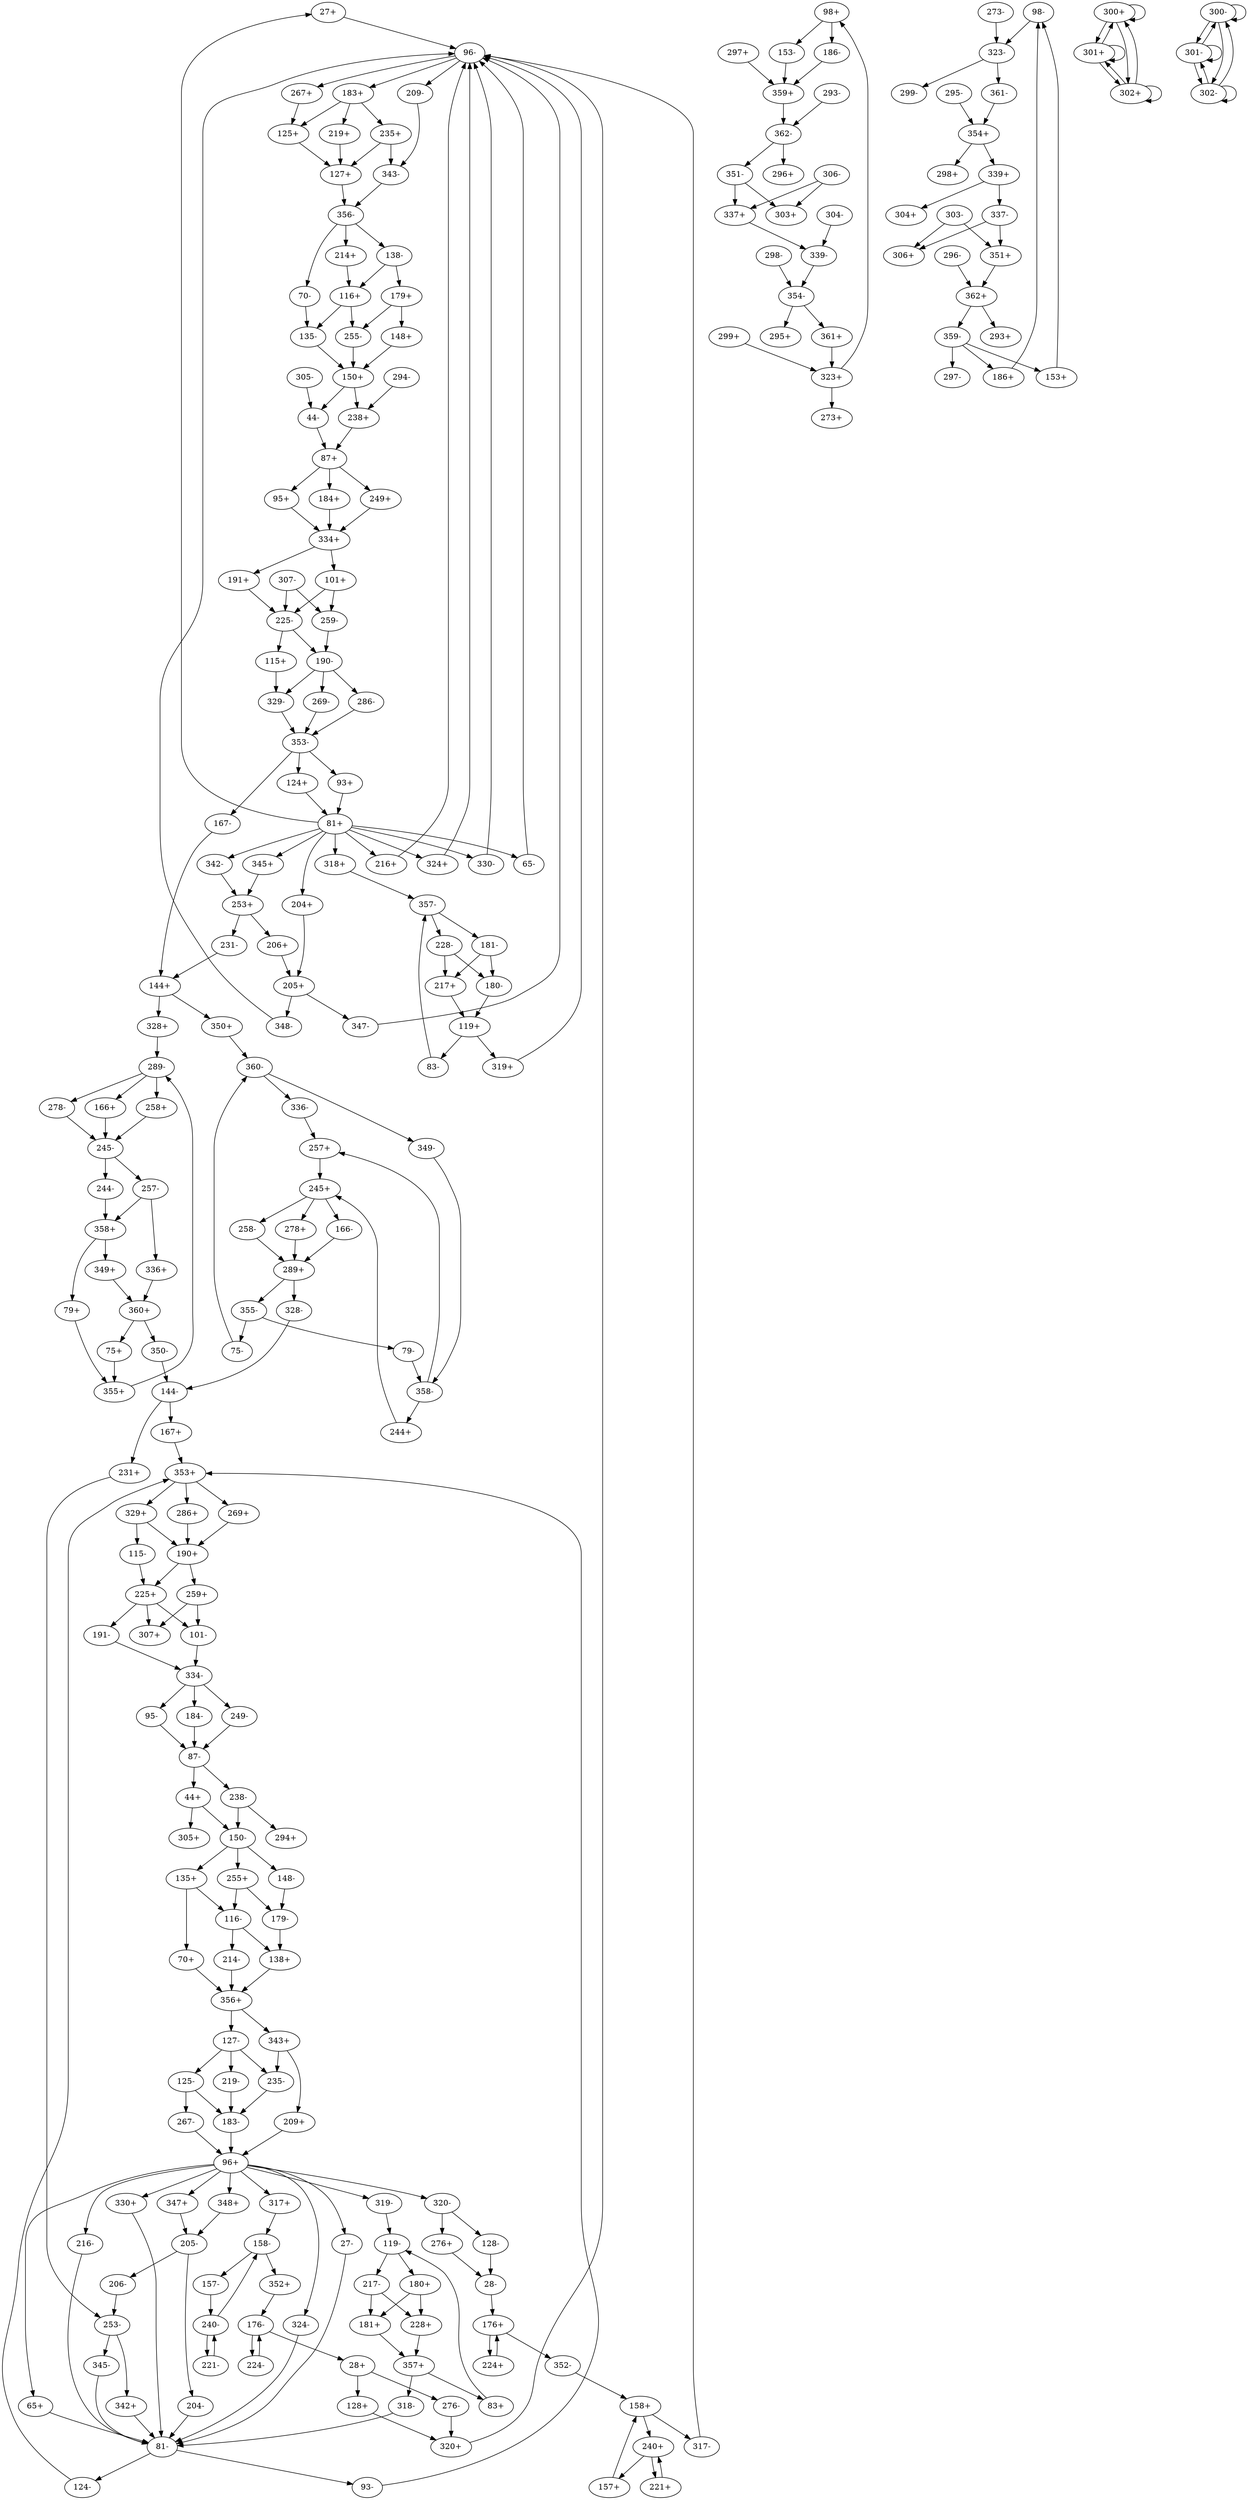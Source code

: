 digraph adj {
graph [k=96]
edge [d=-95]
"27+" [l=59808 C=2326675]
"27-" [l=59808 C=2326675]
"28+" [l=8454 C=265711]
"28-" [l=8454 C=265711]
"44+" [l=170 C=18803]
"44-" [l=170 C=18803]
"65+" [l=15557 C=633892]
"65-" [l=15557 C=633892]
"70+" [l=251 C=7893]
"70-" [l=251 C=7893]
"75+" [l=13049 C=303101]
"75-" [l=13049 C=303101]
"79+" [l=9492 C=202800]
"79-" [l=9492 C=202800]
"81+" [l=152 C=14533]
"81-" [l=152 C=14533]
"83+" [l=9068 C=255440]
"83-" [l=9068 C=255440]
"87+" [l=166 C=17118]
"87-" [l=166 C=17118]
"93+" [l=191 C=19420]
"93-" [l=191 C=19420]
"95+" [l=263 C=7776]
"95-" [l=263 C=7776]
"96+" [l=179 C=21420]
"96-" [l=179 C=21420]
"98+" [l=1254 C=251404]
"98-" [l=1254 C=251404]
"101+" [l=174 C=20145]
"101-" [l=174 C=20145]
"115+" [l=191 C=2796]
"115-" [l=191 C=2796]
"116+" [l=127 C=8160]
"116-" [l=127 C=8160]
"119+" [l=456 C=19825]
"119-" [l=456 C=19825]
"124+" [l=191 C=12142]
"124-" [l=191 C=12142]
"125+" [l=180 C=6293]
"125-" [l=180 C=6293]
"127+" [l=109 C=1658]
"127-" [l=109 C=1658]
"128+" [l=607 C=16451]
"128-" [l=607 C=16451]
"135+" [l=144 C=11557]
"135-" [l=144 C=11557]
"138+" [l=141 C=10762]
"138-" [l=141 C=10762]
"144+" [l=258 C=6011]
"144-" [l=258 C=6011]
"148+" [l=189 C=3711]
"148-" [l=189 C=3711]
"150+" [l=129 C=8670]
"150-" [l=129 C=8670]
"153+" [l=191 C=2405]
"153-" [l=191 C=2405]
"157+" [l=188 C=4133]
"157-" [l=188 C=4133]
"158+" [l=160 C=5456]
"158-" [l=160 C=5456]
"166+" [l=197 C=1525]
"166-" [l=197 C=1525]
"167+" [l=794 C=20148]
"167-" [l=794 C=20148]
"176+" [l=131 C=2129]
"176-" [l=131 C=2129]
"179+" [l=329 C=32094]
"179-" [l=329 C=32094]
"180+" [l=210 C=2489]
"180-" [l=210 C=2489]
"181+" [l=335 C=4736]
"181-" [l=335 C=4736]
"183+" [l=172 C=15639]
"183-" [l=172 C=15639]
"184+" [l=191 C=24224]
"184-" [l=191 C=24224]
"186+" [l=182 C=14694]
"186-" [l=182 C=14694]
"190+" [l=142 C=11969]
"190-" [l=142 C=11969]
"191+" [l=191 C=2695]
"191-" [l=191 C=2695]
"204+" [l=548 C=20015]
"204-" [l=548 C=20015]
"205+" [l=189 C=4413]
"205-" [l=189 C=4413]
"206+" [l=194 C=4222]
"206-" [l=194 C=4222]
"209+" [l=191 C=5574]
"209-" [l=191 C=5574]
"214+" [l=191 C=2970]
"214-" [l=191 C=2970]
"216+" [l=275 C=7981]
"216-" [l=275 C=7981]
"217+" [l=210 C=2594]
"217-" [l=210 C=2594]
"219+" [l=191 C=3461]
"219-" [l=191 C=3461]
"221+" [l=274 C=6753]
"221-" [l=274 C=6753]
"224+" [l=190 C=363]
"224-" [l=190 C=363]
"225+" [l=163 C=16615]
"225-" [l=163 C=16615]
"228+" [l=335 C=4034]
"228-" [l=335 C=4034]
"231+" [l=730 C=14486]
"231-" [l=730 C=14486]
"235+" [l=108 C=1317]
"235-" [l=108 C=1317]
"238+" [l=170 C=4105]
"238-" [l=170 C=4105]
"240+" [l=169 C=6593]
"240-" [l=169 C=6593]
"244+" [l=191 C=1352]
"244-" [l=191 C=1352]
"245+" [l=169 C=2798]
"245-" [l=169 C=2798]
"249+" [l=191 C=3087]
"249-" [l=191 C=3087]
"253+" [l=181 C=4135]
"253-" [l=181 C=4135]
"255+" [l=140 C=2709]
"255-" [l=140 C=2709]
"257+" [l=160 C=1876]
"257-" [l=160 C=1876]
"258+" [l=250 C=1786]
"258-" [l=250 C=1786]
"259+" [l=191 C=2235]
"259-" [l=191 C=2235]
"267+" [l=191 C=3357]
"267-" [l=191 C=3357]
"269+" [l=191 C=2968]
"269-" [l=191 C=2968]
"273+" [l=130 C=74]
"273-" [l=130 C=74]
"276+" [l=181 C=814]
"276-" [l=181 C=814]
"278+" [l=191 C=1478]
"278-" [l=191 C=1478]
"286+" [l=191 C=3366]
"286-" [l=191 C=3366]
"289+" [l=138 C=1203]
"289-" [l=138 C=1203]
"293+" [l=99 C=204]
"293-" [l=99 C=204]
"294+" [l=116 C=60]
"294-" [l=116 C=60]
"295+" [l=126 C=83]
"295-" [l=126 C=83]
"296+" [l=141 C=143]
"296-" [l=141 C=143]
"297+" [l=159 C=130]
"297-" [l=159 C=130]
"298+" [l=118 C=47]
"298-" [l=118 C=47]
"299+" [l=148 C=132]
"299-" [l=148 C=132]
"300+" [l=96 C=255]
"300-" [l=96 C=255]
"301+" [l=191 C=4167]
"301-" [l=191 C=4167]
"302+" [l=191 C=3260]
"302-" [l=191 C=3260]
"303+" [l=114 C=43]
"303-" [l=114 C=43]
"304+" [l=119 C=50]
"304-" [l=119 C=50]
"305+" [l=116 C=52]
"305-" [l=116 C=52]
"306+" [l=138 C=150]
"306-" [l=138 C=150]
"307+" [l=129 C=72]
"307-" [l=129 C=72]
"317+" [l=365899 C=12847241]
"317-" [l=365899 C=12847241]
"318+" [l=200216 C=6692709]
"318-" [l=200216 C=6692709]
"319+" [l=235020 C=7971361]
"319-" [l=235020 C=7971361]
"320+" [l=477182 C=13512546]
"320-" [l=477182 C=13512546]
"323+" [l=11639 C=2261818]
"323-" [l=11639 C=2261818]
"324+" [l=297391 C=8350801]
"324-" [l=297391 C=8350801]
"328+" [l=1024301 C=25413131]
"328-" [l=1024301 C=25413131]
"329+" [l=153 C=12692]
"329-" [l=153 C=12692]
"330+" [l=55300 C=2110162]
"330-" [l=55300 C=2110162]
"334+" [l=860 C=194249]
"334-" [l=860 C=194249]
"336+" [l=588 C=8555]
"336-" [l=588 C=8555]
"337+" [l=5882 C=1377043]
"337-" [l=5882 C=1377043]
"339+" [l=1925 C=412020]
"339-" [l=1925 C=412020]
"342+" [l=590 C=16390]
"342-" [l=590 C=16390]
"343+" [l=192 C=12577]
"343-" [l=192 C=12577]
"345+" [l=588 C=21668]
"345-" [l=588 C=21668]
"347+" [l=394 C=12270]
"347-" [l=394 C=12270]
"348+" [l=353 C=9707]
"348-" [l=353 C=9707]
"349+" [l=325 C=2704]
"349-" [l=325 C=2704]
"350+" [l=990577 C=23824546]
"350-" [l=990577 C=23824546]
"351+" [l=16347 C=3573581]
"351-" [l=16347 C=3573581]
"352+" [l=208968 C=6892425]
"352-" [l=208968 C=6892425]
"353+" [l=1497 C=333732]
"353-" [l=1497 C=333732]
"354+" [l=23232 C=4412608]
"354-" [l=23232 C=4412608]
"355+" [l=875 C=23530]
"355-" [l=875 C=23530]
"356+" [l=1277 C=288033]
"356-" [l=1277 C=288033]
"357+" [l=1170 C=29053]
"357-" [l=1170 C=29053]
"358+" [l=327 C=6376]
"358-" [l=327 C=6376]
"359+" [l=50089 C=10077392]
"359-" [l=50089 C=10077392]
"360+" [l=953 C=17466]
"360-" [l=953 C=17466]
"361+" [l=18096 C=3525861]
"361-" [l=18096 C=3525861]
"362+" [l=14636 C=2985500]
"362-" [l=14636 C=2985500]
"27+" -> "96-" [d=-70]
"27-" -> "81-" [d=-60]
"28+" -> "128+"
"28+" -> "276-"
"28-" -> "176+"
"44+" -> "305+"
"44+" -> "150-" [d=-74]
"44-" -> "87+"
"65+" -> "81-" [d=-78]
"65-" -> "96-" [d=-10]
"70+" -> "356+" [d=-76]
"70-" -> "135-"
"75+" -> "355+"
"75-" -> "360-"
"79+" -> "355+"
"79-" -> "358-"
"81+" -> "204+"
"81+" -> "324+"
"81+" -> "216+" [d=-81]
"81+" -> "342-" [d=-78]
"81+" -> "345+" [d=-78]
"81+" -> "65-" [d=-78]
"81+" -> "318+" [d=-78]
"81+" -> "27+" [d=-60]
"81+" -> "330-" [d=-60]
"81-" -> "93-"
"81-" -> "124-"
"83+" -> "119-"
"83-" -> "357-"
"87+" -> "95+"
"87+" -> "184+" [d=-35]
"87+" -> "249+" [d=-35]
"87-" -> "44+"
"87-" -> "238-"
"93+" -> "81+"
"93-" -> "353+" [d=-75]
"95+" -> "334+"
"95-" -> "87-"
"96+" -> "27-" [d=-70]
"96+" -> "320-" [d=-66]
"96+" -> "324-" [d=-66]
"96+" -> "330+" [d=-57]
"96+" -> "347+" [d=-52]
"96+" -> "317+" [d=-10]
"96+" -> "319-" [d=-10]
"96+" -> "65+" [d=-10]
"96+" -> "216-" [d=-10]
"96+" -> "348+" [d=-10]
"96-" -> "267+"
"96-" -> "183+" [d=-87]
"96-" -> "209-" [d=-87]
"98+" -> "153-"
"98+" -> "186-"
"98-" -> "323-"
"101+" -> "259-"
"101+" -> "225-" [d=-78]
"101-" -> "334-"
"115+" -> "329-"
"115-" -> "225+"
"116+" -> "255-" [d=-51]
"116+" -> "135-" [d=-48]
"116-" -> "214-"
"116-" -> "138+" [d=-64]
"119+" -> "83-"
"119+" -> "319+"
"119-" -> "180+"
"119-" -> "217-"
"124+" -> "81+"
"124-" -> "353+" [d=-75]
"125+" -> "127+" [d=-89]
"125-" -> "267-"
"125-" -> "183-" [d=-84]
"127+" -> "356-"
"127-" -> "235-" [d=-12]
"127-" -> "125-" [d=-89]
"127-" -> "219-" [d=-89]
"128+" -> "320+"
"128-" -> "28-"
"135+" -> "70+"
"135+" -> "116-" [d=-48]
"135-" -> "150+"
"138+" -> "356+" [d=-76]
"138-" -> "179+"
"138-" -> "116+" [d=-64]
"144+" -> "328+"
"144+" -> "350+"
"144-" -> "167+"
"144-" -> "231+"
"148+" -> "150+" [d=-88]
"148-" -> "179-"
"150+" -> "44-" [d=-74]
"150+" -> "238+" [d=-74]
"150-" -> "135+"
"150-" -> "148-" [d=-88]
"150-" -> "255+" [d=-88]
"153+" -> "98-"
"153-" -> "359+"
"157+" -> "158+"
"157-" -> "240-"
"158+" -> "317-"
"158+" -> "240+" [d=-74]
"158-" -> "157-"
"158-" -> "352+"
"166+" -> "245-"
"166-" -> "289+" [d=-36]
"167+" -> "353+"
"167-" -> "144+"
"176+" -> "224+"
"176+" -> "352-"
"176-" -> "28+"
"176-" -> "224-"
"179+" -> "148+"
"179+" -> "255-" [d=-45]
"179-" -> "138+"
"180+" -> "181+"
"180+" -> "228+"
"180-" -> "119+"
"181+" -> "357+"
"181-" -> "180-"
"181-" -> "217+"
"183+" -> "219+"
"183+" -> "235+" [d=-89]
"183+" -> "125+" [d=-84]
"183-" -> "96+" [d=-87]
"184+" -> "334+" [d=-83]
"184-" -> "87-" [d=-35]
"186+" -> "98-"
"186-" -> "359+" [d=-86]
"190+" -> "259+"
"190+" -> "225+" [d=-84]
"190-" -> "286-"
"190-" -> "269-" [d=-87]
"190-" -> "329-" [d=-57]
"191+" -> "225-"
"191-" -> "334-"
"204+" -> "205+"
"204-" -> "81-"
"205+" -> "347-"
"205+" -> "348-"
"205-" -> "204-"
"205-" -> "206-"
"206+" -> "205+"
"206-" -> "253-"
"209+" -> "96+" [d=-87]
"209-" -> "343-"
"214+" -> "116+"
"214-" -> "356+"
"216+" -> "96-" [d=-10]
"216-" -> "81-" [d=-81]
"217+" -> "119+"
"217-" -> "181+"
"217-" -> "228+"
"219+" -> "127+" [d=-89]
"219-" -> "183-"
"221+" -> "240+"
"221-" -> "240-"
"224+" -> "176+"
"224-" -> "176-"
"225+" -> "191-"
"225+" -> "101-" [d=-78]
"225+" -> "307+" [d=-78]
"225-" -> "115+"
"225-" -> "190-" [d=-84]
"228+" -> "357+"
"228-" -> "180-"
"228-" -> "217+"
"231+" -> "253-"
"231-" -> "144+"
"235+" -> "343-"
"235+" -> "127+" [d=-12]
"235-" -> "183-" [d=-89]
"238+" -> "87+"
"238-" -> "294+"
"238-" -> "150-" [d=-74]
"240+" -> "157+"
"240+" -> "221+"
"240-" -> "221-"
"240-" -> "158-" [d=-74]
"244+" -> "245+"
"244-" -> "358+"
"245+" -> "166-"
"245+" -> "258-" [d=-89]
"245+" -> "278+" [d=-89]
"245-" -> "244-"
"245-" -> "257-"
"249+" -> "334+" [d=-83]
"249-" -> "87-" [d=-35]
"253+" -> "206+"
"253+" -> "231-"
"253-" -> "342+"
"253-" -> "345-"
"255+" -> "116-" [d=-51]
"255+" -> "179-" [d=-45]
"255-" -> "150+" [d=-88]
"257+" -> "245+"
"257-" -> "336+"
"257-" -> "358+" [d=-64]
"258+" -> "245-" [d=-89]
"258-" -> "289+"
"259+" -> "101-"
"259+" -> "307+"
"259-" -> "190-"
"267+" -> "125+"
"267-" -> "96+"
"269+" -> "190+" [d=-87]
"269-" -> "353-"
"273-" -> "323-"
"276+" -> "28-"
"276-" -> "320+"
"278+" -> "289+" [d=-36]
"278-" -> "245-" [d=-89]
"286+" -> "190+"
"286-" -> "353-" [d=-87]
"289+" -> "328-"
"289+" -> "355-"
"289-" -> "258+"
"289-" -> "166+" [d=-36]
"289-" -> "278-" [d=-36]
"293-" -> "362-"
"294-" -> "238+"
"295-" -> "354+"
"296-" -> "362+"
"297+" -> "359+" [d=-86]
"298-" -> "354-"
"299+" -> "323+"
"300+" -> "300+"
"300+" -> "301+"
"300+" -> "302+"
"300-" -> "300-"
"300-" -> "301-" [d=-93]
"300-" -> "302-" [d=-93]
"301+" -> "301+"
"301+" -> "302+"
"301+" -> "300+" [d=-93]
"301-" -> "301-"
"301-" -> "302-"
"301-" -> "300-"
"302+" -> "301+"
"302+" -> "302+"
"302+" -> "300+" [d=-93]
"302-" -> "301-"
"302-" -> "302-"
"302-" -> "300-"
"303-" -> "306+"
"303-" -> "351+"
"304-" -> "339-"
"305-" -> "44-"
"306-" -> "303+"
"306-" -> "337+"
"307-" -> "259-"
"307-" -> "225-" [d=-78]
"317+" -> "158-"
"317-" -> "96-" [d=-10]
"318+" -> "357-"
"318-" -> "81-" [d=-78]
"319+" -> "96-" [d=-10]
"319-" -> "119-"
"320+" -> "96-" [d=-66]
"320-" -> "128-"
"320-" -> "276+"
"323+" -> "98+"
"323+" -> "273+"
"323-" -> "299-"
"323-" -> "361-"
"324+" -> "96-" [d=-66]
"324-" -> "81-"
"328+" -> "289-"
"328-" -> "144-"
"329+" -> "115-"
"329+" -> "190+" [d=-57]
"329-" -> "353-" [d=-87]
"330+" -> "81-" [d=-60]
"330-" -> "96-" [d=-57]
"334+" -> "101+"
"334+" -> "191+"
"334-" -> "95-"
"334-" -> "184-" [d=-83]
"334-" -> "249-" [d=-83]
"336+" -> "360+"
"336-" -> "257+"
"337+" -> "339-"
"337-" -> "306+"
"337-" -> "351+"
"339+" -> "304+"
"339+" -> "337-"
"339-" -> "354-"
"342+" -> "81-" [d=-78]
"342-" -> "253+"
"343+" -> "209+"
"343+" -> "235-"
"343-" -> "356-"
"345+" -> "253+"
"345-" -> "81-" [d=-78]
"347+" -> "205-"
"347-" -> "96-" [d=-52]
"348+" -> "205-"
"348-" -> "96-" [d=-10]
"349+" -> "360+"
"349-" -> "358-"
"350+" -> "360-"
"350-" -> "144-"
"351+" -> "362+"
"351-" -> "303+"
"351-" -> "337+"
"352+" -> "176-"
"352-" -> "158+"
"353+" -> "269+"
"353+" -> "286+" [d=-87]
"353+" -> "329+" [d=-87]
"353-" -> "167-"
"353-" -> "93+" [d=-75]
"353-" -> "124+" [d=-75]
"354+" -> "298+"
"354+" -> "339+"
"354-" -> "295+"
"354-" -> "361+"
"355+" -> "289-"
"355-" -> "75-"
"355-" -> "79-"
"356+" -> "343+"
"356+" -> "127-"
"356-" -> "214+"
"356-" -> "70-" [d=-76]
"356-" -> "138-" [d=-76]
"357+" -> "83+"
"357+" -> "318-"
"357-" -> "181-"
"357-" -> "228-"
"358+" -> "79+"
"358+" -> "349+"
"358-" -> "244+"
"358-" -> "257+" [d=-64]
"359+" -> "362-"
"359-" -> "153+"
"359-" -> "186+" [d=-86]
"359-" -> "297-" [d=-86]
"360+" -> "75+"
"360+" -> "350-"
"360-" -> "336-"
"360-" -> "349-"
"361+" -> "323+"
"361-" -> "354+"
"362+" -> "293+"
"362+" -> "359-"
"362-" -> "296+"
"362-" -> "351-"
}
